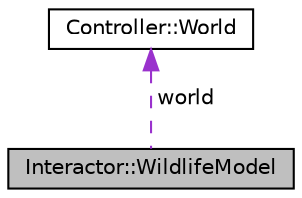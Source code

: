 digraph "Interactor::WildlifeModel"
{
 // LATEX_PDF_SIZE
  edge [fontname="Helvetica",fontsize="10",labelfontname="Helvetica",labelfontsize="10"];
  node [fontname="Helvetica",fontsize="10",shape=record];
  Node1 [label="Interactor::WildlifeModel",height=0.2,width=0.4,color="black", fillcolor="grey75", style="filled", fontcolor="black",tooltip=" "];
  Node2 -> Node1 [dir="back",color="darkorchid3",fontsize="10",style="dashed",label=" world" ];
  Node2 [label="Controller::World",height=0.2,width=0.4,color="black", fillcolor="white", style="filled",URL="$classController_1_1World.html",tooltip="class World -"];
}
